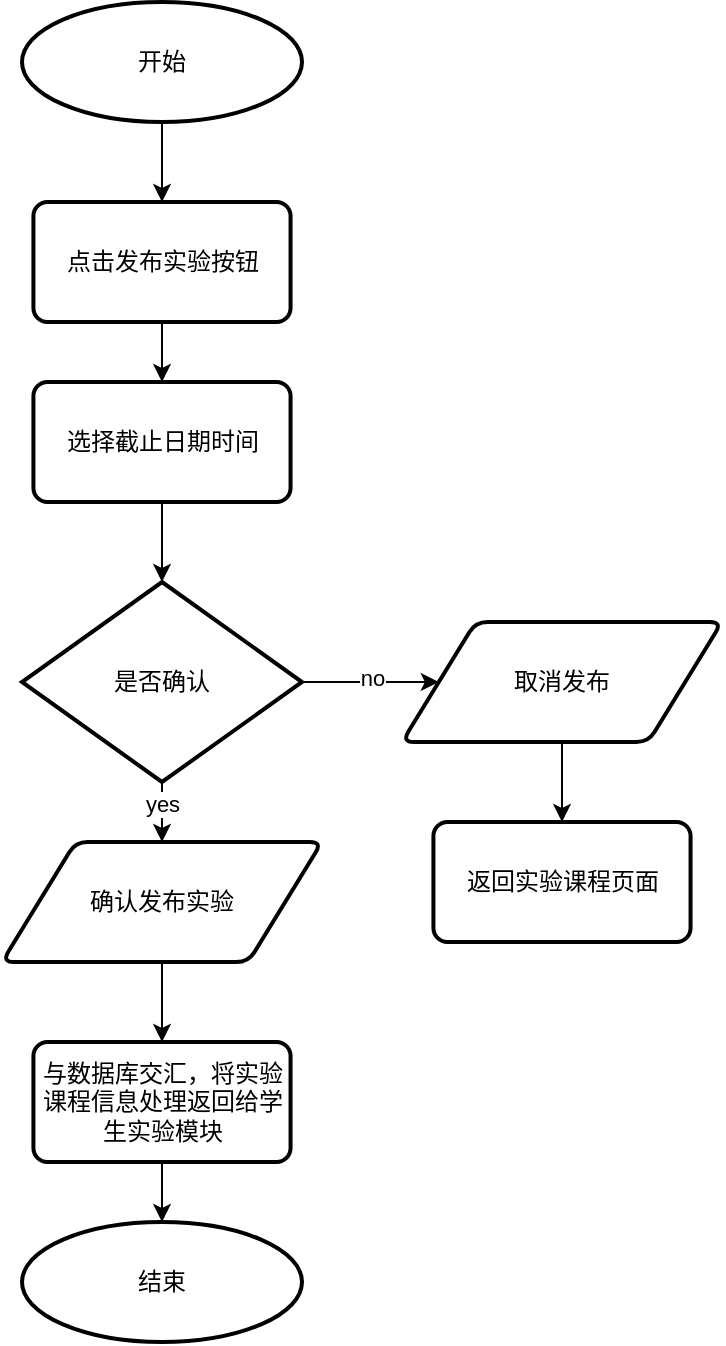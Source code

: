 <mxfile version="24.2.5" type="github">
  <diagram name="第 1 页" id="PdAB5ZB_6jmW01q6IYg7">
    <mxGraphModel dx="1434" dy="772" grid="1" gridSize="10" guides="1" tooltips="1" connect="1" arrows="1" fold="1" page="1" pageScale="1" pageWidth="827" pageHeight="1169" math="0" shadow="0">
      <root>
        <mxCell id="0" />
        <mxCell id="1" parent="0" />
        <mxCell id="As-TOEln8H3yBprOKTnp-3" value="" style="edgeStyle=orthogonalEdgeStyle;rounded=0;orthogonalLoop=1;jettySize=auto;html=1;" edge="1" parent="1" source="As-TOEln8H3yBprOKTnp-1" target="As-TOEln8H3yBprOKTnp-2">
          <mxGeometry relative="1" as="geometry" />
        </mxCell>
        <mxCell id="As-TOEln8H3yBprOKTnp-1" value="开始" style="strokeWidth=2;html=1;shape=mxgraph.flowchart.start_1;whiteSpace=wrap;" vertex="1" parent="1">
          <mxGeometry x="270" y="150" width="140" height="60" as="geometry" />
        </mxCell>
        <mxCell id="As-TOEln8H3yBprOKTnp-6" value="" style="edgeStyle=orthogonalEdgeStyle;rounded=0;orthogonalLoop=1;jettySize=auto;html=1;" edge="1" parent="1" source="As-TOEln8H3yBprOKTnp-2" target="As-TOEln8H3yBprOKTnp-4">
          <mxGeometry relative="1" as="geometry" />
        </mxCell>
        <mxCell id="As-TOEln8H3yBprOKTnp-2" value="点击发布实验按钮" style="rounded=1;whiteSpace=wrap;html=1;absoluteArcSize=1;arcSize=14;strokeWidth=2;" vertex="1" parent="1">
          <mxGeometry x="275.71" y="250" width="128.57" height="60" as="geometry" />
        </mxCell>
        <mxCell id="As-TOEln8H3yBprOKTnp-10" value="" style="edgeStyle=orthogonalEdgeStyle;rounded=0;orthogonalLoop=1;jettySize=auto;html=1;" edge="1" parent="1" source="As-TOEln8H3yBprOKTnp-4" target="As-TOEln8H3yBprOKTnp-7">
          <mxGeometry relative="1" as="geometry" />
        </mxCell>
        <mxCell id="As-TOEln8H3yBprOKTnp-4" value="选择截止日期时间" style="rounded=1;whiteSpace=wrap;html=1;absoluteArcSize=1;arcSize=14;strokeWidth=2;" vertex="1" parent="1">
          <mxGeometry x="275.71" y="340" width="128.57" height="60" as="geometry" />
        </mxCell>
        <mxCell id="As-TOEln8H3yBprOKTnp-9" value="" style="edgeStyle=orthogonalEdgeStyle;rounded=0;orthogonalLoop=1;jettySize=auto;html=1;" edge="1" parent="1" source="As-TOEln8H3yBprOKTnp-7" target="As-TOEln8H3yBprOKTnp-8">
          <mxGeometry relative="1" as="geometry" />
        </mxCell>
        <mxCell id="As-TOEln8H3yBprOKTnp-14" value="no" style="edgeLabel;html=1;align=center;verticalAlign=middle;resizable=0;points=[];" vertex="1" connectable="0" parent="As-TOEln8H3yBprOKTnp-9">
          <mxGeometry x="0.023" y="2" relative="1" as="geometry">
            <mxPoint as="offset" />
          </mxGeometry>
        </mxCell>
        <mxCell id="As-TOEln8H3yBprOKTnp-16" value="" style="edgeStyle=orthogonalEdgeStyle;rounded=0;orthogonalLoop=1;jettySize=auto;html=1;" edge="1" parent="1" source="As-TOEln8H3yBprOKTnp-7" target="As-TOEln8H3yBprOKTnp-15">
          <mxGeometry relative="1" as="geometry" />
        </mxCell>
        <mxCell id="As-TOEln8H3yBprOKTnp-17" value="yes" style="edgeLabel;html=1;align=center;verticalAlign=middle;resizable=0;points=[];" vertex="1" connectable="0" parent="As-TOEln8H3yBprOKTnp-16">
          <mxGeometry x="0.24" relative="1" as="geometry">
            <mxPoint as="offset" />
          </mxGeometry>
        </mxCell>
        <mxCell id="As-TOEln8H3yBprOKTnp-7" value="是否确认" style="strokeWidth=2;html=1;shape=mxgraph.flowchart.decision;whiteSpace=wrap;" vertex="1" parent="1">
          <mxGeometry x="270" y="440" width="140" height="100" as="geometry" />
        </mxCell>
        <mxCell id="As-TOEln8H3yBprOKTnp-13" value="" style="edgeStyle=orthogonalEdgeStyle;rounded=0;orthogonalLoop=1;jettySize=auto;html=1;" edge="1" parent="1" source="As-TOEln8H3yBprOKTnp-8" target="As-TOEln8H3yBprOKTnp-12">
          <mxGeometry relative="1" as="geometry" />
        </mxCell>
        <mxCell id="As-TOEln8H3yBprOKTnp-8" value="取消发布" style="shape=parallelogram;html=1;strokeWidth=2;perimeter=parallelogramPerimeter;whiteSpace=wrap;rounded=1;arcSize=12;size=0.23;" vertex="1" parent="1">
          <mxGeometry x="460" y="460" width="160" height="60" as="geometry" />
        </mxCell>
        <mxCell id="As-TOEln8H3yBprOKTnp-12" value="返回实验课程页面" style="rounded=1;whiteSpace=wrap;html=1;absoluteArcSize=1;arcSize=14;strokeWidth=2;" vertex="1" parent="1">
          <mxGeometry x="475.71" y="560" width="128.57" height="60" as="geometry" />
        </mxCell>
        <mxCell id="As-TOEln8H3yBprOKTnp-19" value="" style="edgeStyle=orthogonalEdgeStyle;rounded=0;orthogonalLoop=1;jettySize=auto;html=1;" edge="1" parent="1" source="As-TOEln8H3yBprOKTnp-15" target="As-TOEln8H3yBprOKTnp-18">
          <mxGeometry relative="1" as="geometry" />
        </mxCell>
        <mxCell id="As-TOEln8H3yBprOKTnp-15" value="确认发布实验" style="shape=parallelogram;html=1;strokeWidth=2;perimeter=parallelogramPerimeter;whiteSpace=wrap;rounded=1;arcSize=12;size=0.23;" vertex="1" parent="1">
          <mxGeometry x="260" y="570" width="160" height="60" as="geometry" />
        </mxCell>
        <mxCell id="As-TOEln8H3yBprOKTnp-21" value="" style="edgeStyle=orthogonalEdgeStyle;rounded=0;orthogonalLoop=1;jettySize=auto;html=1;" edge="1" parent="1" source="As-TOEln8H3yBprOKTnp-18" target="As-TOEln8H3yBprOKTnp-20">
          <mxGeometry relative="1" as="geometry" />
        </mxCell>
        <mxCell id="As-TOEln8H3yBprOKTnp-18" value="与数据库交汇，将实验课程信息处理返回给学生实验模块" style="rounded=1;whiteSpace=wrap;html=1;absoluteArcSize=1;arcSize=14;strokeWidth=2;" vertex="1" parent="1">
          <mxGeometry x="275.71" y="670" width="128.57" height="60" as="geometry" />
        </mxCell>
        <mxCell id="As-TOEln8H3yBprOKTnp-20" value="结束" style="strokeWidth=2;html=1;shape=mxgraph.flowchart.start_1;whiteSpace=wrap;" vertex="1" parent="1">
          <mxGeometry x="270" y="760" width="140" height="60" as="geometry" />
        </mxCell>
      </root>
    </mxGraphModel>
  </diagram>
</mxfile>
